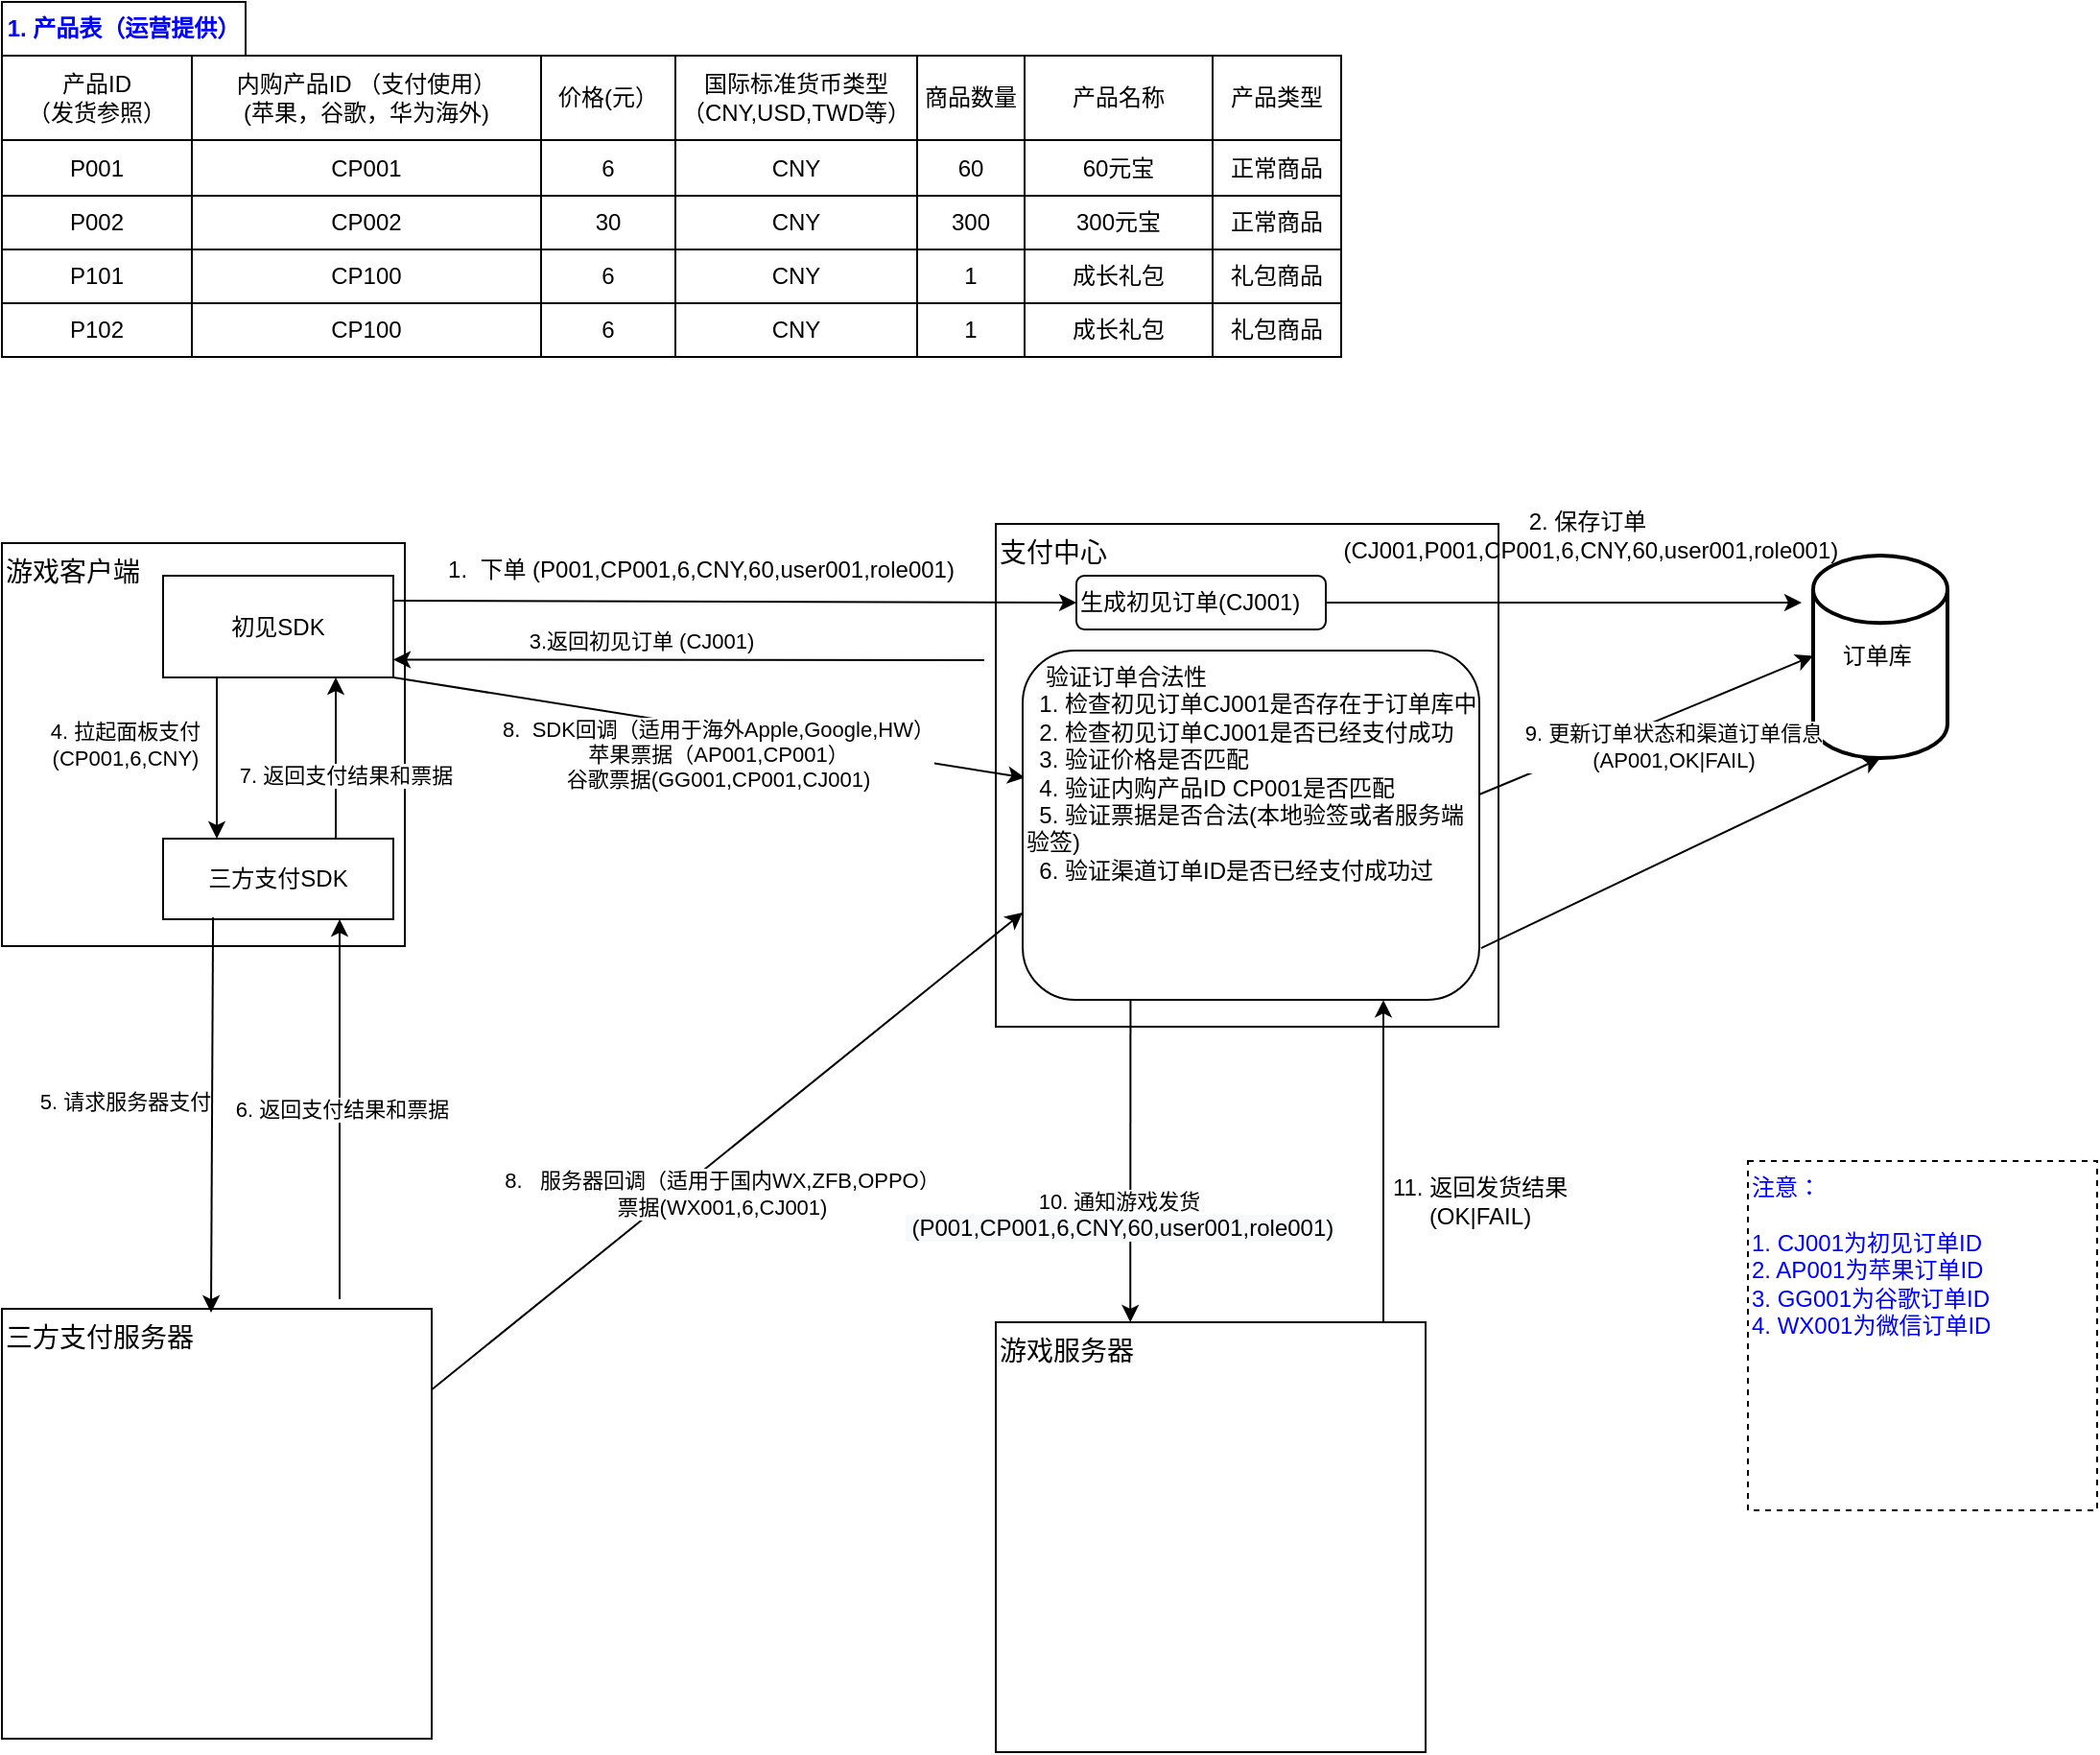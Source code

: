 <mxfile version="13.2.4" type="github">
  <diagram id="gCQPRdWzaqj0PH66_X0w" name="Page-1">
    <mxGraphModel dx="1422" dy="712" grid="1" gridSize="14" guides="1" tooltips="1" connect="1" arrows="1" fold="1" page="1" pageScale="1" pageWidth="827" pageHeight="1169" math="0" shadow="0">
      <root>
        <mxCell id="0" />
        <mxCell id="1" parent="0" />
        <mxCell id="WOGHGQuo0FZu75Chtuqg-1" value="&lt;b&gt;&lt;font color=&quot;#0000ff&quot;&gt;1. 产品表（运营提供）&lt;/font&gt;&lt;/b&gt;" style="rounded=0;whiteSpace=wrap;html=1;" vertex="1" parent="1">
          <mxGeometry x="28" y="12" width="127" height="28" as="geometry" />
        </mxCell>
        <mxCell id="WOGHGQuo0FZu75Chtuqg-2" value="&lt;font style=&quot;font-size: 14px&quot;&gt;游戏客户端&lt;/font&gt;" style="whiteSpace=wrap;html=1;aspect=fixed;align=left;labelPosition=center;verticalLabelPosition=middle;verticalAlign=top;" vertex="1" parent="1">
          <mxGeometry x="28" y="294" width="210" height="210" as="geometry" />
        </mxCell>
        <mxCell id="WOGHGQuo0FZu75Chtuqg-3" value="初见SDK" style="rounded=0;whiteSpace=wrap;html=1;align=center;" vertex="1" parent="1">
          <mxGeometry x="112" y="311" width="120" height="53" as="geometry" />
        </mxCell>
        <mxCell id="WOGHGQuo0FZu75Chtuqg-4" value="三方支付SDK" style="rounded=0;whiteSpace=wrap;html=1;align=center;" vertex="1" parent="1">
          <mxGeometry x="112" y="448" width="120" height="42" as="geometry" />
        </mxCell>
        <mxCell id="WOGHGQuo0FZu75Chtuqg-6" value="&lt;font style=&quot;font-size: 14px&quot;&gt;支付中心&lt;/font&gt;" style="whiteSpace=wrap;html=1;aspect=fixed;align=left;verticalAlign=top;" vertex="1" parent="1">
          <mxGeometry x="546" y="284" width="262" height="262" as="geometry" />
        </mxCell>
        <mxCell id="cGqOs7ZhyZZcwNVCAng--152" value="" style="shape=table;html=1;whiteSpace=wrap;startSize=0;container=1;collapsible=0;childLayout=tableLayout;" parent="1" vertex="1">
          <mxGeometry x="28" y="40" width="698" height="157" as="geometry" />
        </mxCell>
        <mxCell id="cGqOs7ZhyZZcwNVCAng--153" value="" style="shape=partialRectangle;html=1;whiteSpace=wrap;collapsible=0;dropTarget=0;pointerEvents=0;fillColor=none;top=0;left=0;bottom=0;right=0;points=[[0,0.5],[1,0.5]];portConstraint=eastwest;" parent="cGqOs7ZhyZZcwNVCAng--152" vertex="1">
          <mxGeometry width="698" height="44" as="geometry" />
        </mxCell>
        <mxCell id="cGqOs7ZhyZZcwNVCAng--154" value="产品ID&lt;br&gt;（发货参照）" style="shape=partialRectangle;html=1;whiteSpace=wrap;connectable=0;overflow=hidden;fillColor=none;top=0;left=0;bottom=0;right=0;" parent="cGqOs7ZhyZZcwNVCAng--153" vertex="1">
          <mxGeometry width="99" height="44" as="geometry" />
        </mxCell>
        <mxCell id="cGqOs7ZhyZZcwNVCAng--155" value="内购产品ID （支付使用）&lt;br&gt;(苹果，谷歌，华为海外)" style="shape=partialRectangle;html=1;whiteSpace=wrap;connectable=0;overflow=hidden;fillColor=none;top=0;left=0;bottom=0;right=0;" parent="cGqOs7ZhyZZcwNVCAng--153" vertex="1">
          <mxGeometry x="99" width="182" height="44" as="geometry" />
        </mxCell>
        <mxCell id="cGqOs7ZhyZZcwNVCAng--156" value="价格(元）" style="shape=partialRectangle;html=1;whiteSpace=wrap;connectable=0;overflow=hidden;fillColor=none;top=0;left=0;bottom=0;right=0;" parent="cGqOs7ZhyZZcwNVCAng--153" vertex="1">
          <mxGeometry x="281" width="70" height="44" as="geometry" />
        </mxCell>
        <mxCell id="cGqOs7ZhyZZcwNVCAng--157" value="国际标准货币类型&lt;br&gt;（CNY,USD,TWD等）" style="shape=partialRectangle;html=1;whiteSpace=wrap;connectable=0;overflow=hidden;fillColor=none;top=0;left=0;bottom=0;right=0;" parent="cGqOs7ZhyZZcwNVCAng--153" vertex="1">
          <mxGeometry x="351" width="126" height="44" as="geometry" />
        </mxCell>
        <mxCell id="cGqOs7ZhyZZcwNVCAng--158" value="商品数量" style="shape=partialRectangle;html=1;whiteSpace=wrap;connectable=0;overflow=hidden;fillColor=none;top=0;left=0;bottom=0;right=0;" parent="cGqOs7ZhyZZcwNVCAng--153" vertex="1">
          <mxGeometry x="477" width="56" height="44" as="geometry" />
        </mxCell>
        <mxCell id="cGqOs7ZhyZZcwNVCAng--159" value="产品名称" style="shape=partialRectangle;html=1;whiteSpace=wrap;connectable=0;overflow=hidden;fillColor=none;top=0;left=0;bottom=0;right=0;" parent="cGqOs7ZhyZZcwNVCAng--153" vertex="1">
          <mxGeometry x="533" width="98" height="44" as="geometry" />
        </mxCell>
        <mxCell id="cGqOs7ZhyZZcwNVCAng--211" value="产品类型" style="shape=partialRectangle;html=1;whiteSpace=wrap;connectable=0;overflow=hidden;fillColor=none;top=0;left=0;bottom=0;right=0;" parent="cGqOs7ZhyZZcwNVCAng--153" vertex="1">
          <mxGeometry x="631" width="67" height="44" as="geometry" />
        </mxCell>
        <mxCell id="cGqOs7ZhyZZcwNVCAng--160" value="" style="shape=partialRectangle;html=1;whiteSpace=wrap;collapsible=0;dropTarget=0;pointerEvents=0;fillColor=none;top=0;left=0;bottom=0;right=0;points=[[0,0.5],[1,0.5]];portConstraint=eastwest;" parent="cGqOs7ZhyZZcwNVCAng--152" vertex="1">
          <mxGeometry y="44" width="698" height="29" as="geometry" />
        </mxCell>
        <mxCell id="cGqOs7ZhyZZcwNVCAng--161" value="P001" style="shape=partialRectangle;html=1;whiteSpace=wrap;connectable=0;overflow=hidden;fillColor=none;top=0;left=0;bottom=0;right=0;" parent="cGqOs7ZhyZZcwNVCAng--160" vertex="1">
          <mxGeometry width="99" height="29" as="geometry" />
        </mxCell>
        <mxCell id="cGqOs7ZhyZZcwNVCAng--162" value="CP001" style="shape=partialRectangle;html=1;whiteSpace=wrap;connectable=0;overflow=hidden;fillColor=none;top=0;left=0;bottom=0;right=0;" parent="cGqOs7ZhyZZcwNVCAng--160" vertex="1">
          <mxGeometry x="99" width="182" height="29" as="geometry" />
        </mxCell>
        <mxCell id="cGqOs7ZhyZZcwNVCAng--163" value="6" style="shape=partialRectangle;html=1;whiteSpace=wrap;connectable=0;overflow=hidden;fillColor=none;top=0;left=0;bottom=0;right=0;" parent="cGqOs7ZhyZZcwNVCAng--160" vertex="1">
          <mxGeometry x="281" width="70" height="29" as="geometry" />
        </mxCell>
        <mxCell id="cGqOs7ZhyZZcwNVCAng--164" value="CNY" style="shape=partialRectangle;html=1;whiteSpace=wrap;connectable=0;overflow=hidden;fillColor=none;top=0;left=0;bottom=0;right=0;" parent="cGqOs7ZhyZZcwNVCAng--160" vertex="1">
          <mxGeometry x="351" width="126" height="29" as="geometry" />
        </mxCell>
        <mxCell id="cGqOs7ZhyZZcwNVCAng--165" value="60" style="shape=partialRectangle;html=1;whiteSpace=wrap;connectable=0;overflow=hidden;fillColor=none;top=0;left=0;bottom=0;right=0;" parent="cGqOs7ZhyZZcwNVCAng--160" vertex="1">
          <mxGeometry x="477" width="56" height="29" as="geometry" />
        </mxCell>
        <mxCell id="cGqOs7ZhyZZcwNVCAng--166" value="60元宝" style="shape=partialRectangle;html=1;whiteSpace=wrap;connectable=0;overflow=hidden;fillColor=none;top=0;left=0;bottom=0;right=0;" parent="cGqOs7ZhyZZcwNVCAng--160" vertex="1">
          <mxGeometry x="533" width="98" height="29" as="geometry" />
        </mxCell>
        <mxCell id="cGqOs7ZhyZZcwNVCAng--212" value="正常商品" style="shape=partialRectangle;html=1;whiteSpace=wrap;connectable=0;overflow=hidden;fillColor=none;top=0;left=0;bottom=0;right=0;" parent="cGqOs7ZhyZZcwNVCAng--160" vertex="1">
          <mxGeometry x="631" width="67" height="29" as="geometry" />
        </mxCell>
        <mxCell id="cGqOs7ZhyZZcwNVCAng--167" value="" style="shape=partialRectangle;html=1;whiteSpace=wrap;collapsible=0;dropTarget=0;pointerEvents=0;fillColor=none;top=0;left=0;bottom=0;right=0;points=[[0,0.5],[1,0.5]];portConstraint=eastwest;" parent="cGqOs7ZhyZZcwNVCAng--152" vertex="1">
          <mxGeometry y="73" width="698" height="28" as="geometry" />
        </mxCell>
        <mxCell id="cGqOs7ZhyZZcwNVCAng--168" value="P002" style="shape=partialRectangle;html=1;whiteSpace=wrap;connectable=0;overflow=hidden;fillColor=none;top=0;left=0;bottom=0;right=0;" parent="cGqOs7ZhyZZcwNVCAng--167" vertex="1">
          <mxGeometry width="99" height="28" as="geometry" />
        </mxCell>
        <mxCell id="cGqOs7ZhyZZcwNVCAng--169" value="CP002" style="shape=partialRectangle;html=1;whiteSpace=wrap;connectable=0;overflow=hidden;fillColor=none;top=0;left=0;bottom=0;right=0;" parent="cGqOs7ZhyZZcwNVCAng--167" vertex="1">
          <mxGeometry x="99" width="182" height="28" as="geometry" />
        </mxCell>
        <mxCell id="cGqOs7ZhyZZcwNVCAng--170" value="30" style="shape=partialRectangle;html=1;whiteSpace=wrap;connectable=0;overflow=hidden;fillColor=none;top=0;left=0;bottom=0;right=0;" parent="cGqOs7ZhyZZcwNVCAng--167" vertex="1">
          <mxGeometry x="281" width="70" height="28" as="geometry" />
        </mxCell>
        <mxCell id="cGqOs7ZhyZZcwNVCAng--171" value="CNY" style="shape=partialRectangle;html=1;whiteSpace=wrap;connectable=0;overflow=hidden;fillColor=none;top=0;left=0;bottom=0;right=0;" parent="cGqOs7ZhyZZcwNVCAng--167" vertex="1">
          <mxGeometry x="351" width="126" height="28" as="geometry" />
        </mxCell>
        <mxCell id="cGqOs7ZhyZZcwNVCAng--172" value="300" style="shape=partialRectangle;html=1;whiteSpace=wrap;connectable=0;overflow=hidden;fillColor=none;top=0;left=0;bottom=0;right=0;" parent="cGqOs7ZhyZZcwNVCAng--167" vertex="1">
          <mxGeometry x="477" width="56" height="28" as="geometry" />
        </mxCell>
        <mxCell id="cGqOs7ZhyZZcwNVCAng--173" value="300元宝" style="shape=partialRectangle;html=1;whiteSpace=wrap;connectable=0;overflow=hidden;fillColor=none;top=0;left=0;bottom=0;right=0;" parent="cGqOs7ZhyZZcwNVCAng--167" vertex="1">
          <mxGeometry x="533" width="98" height="28" as="geometry" />
        </mxCell>
        <mxCell id="cGqOs7ZhyZZcwNVCAng--213" value="正常商品" style="shape=partialRectangle;html=1;whiteSpace=wrap;connectable=0;overflow=hidden;fillColor=none;top=0;left=0;bottom=0;right=0;" parent="cGqOs7ZhyZZcwNVCAng--167" vertex="1">
          <mxGeometry x="631" width="67" height="28" as="geometry" />
        </mxCell>
        <mxCell id="cGqOs7ZhyZZcwNVCAng--174" value="" style="shape=partialRectangle;html=1;whiteSpace=wrap;collapsible=0;dropTarget=0;pointerEvents=0;fillColor=none;top=0;left=0;bottom=0;right=0;points=[[0,0.5],[1,0.5]];portConstraint=eastwest;" parent="cGqOs7ZhyZZcwNVCAng--152" vertex="1">
          <mxGeometry y="101" width="698" height="28" as="geometry" />
        </mxCell>
        <mxCell id="cGqOs7ZhyZZcwNVCAng--175" value="P101" style="shape=partialRectangle;html=1;whiteSpace=wrap;connectable=0;overflow=hidden;fillColor=none;top=0;left=0;bottom=0;right=0;" parent="cGqOs7ZhyZZcwNVCAng--174" vertex="1">
          <mxGeometry width="99" height="28" as="geometry" />
        </mxCell>
        <mxCell id="cGqOs7ZhyZZcwNVCAng--176" value="CP100" style="shape=partialRectangle;html=1;whiteSpace=wrap;connectable=0;overflow=hidden;fillColor=none;top=0;left=0;bottom=0;right=0;" parent="cGqOs7ZhyZZcwNVCAng--174" vertex="1">
          <mxGeometry x="99" width="182" height="28" as="geometry" />
        </mxCell>
        <mxCell id="cGqOs7ZhyZZcwNVCAng--177" value="6" style="shape=partialRectangle;html=1;whiteSpace=wrap;connectable=0;overflow=hidden;fillColor=none;top=0;left=0;bottom=0;right=0;" parent="cGqOs7ZhyZZcwNVCAng--174" vertex="1">
          <mxGeometry x="281" width="70" height="28" as="geometry" />
        </mxCell>
        <mxCell id="cGqOs7ZhyZZcwNVCAng--178" value="CNY" style="shape=partialRectangle;html=1;whiteSpace=wrap;connectable=0;overflow=hidden;fillColor=none;top=0;left=0;bottom=0;right=0;" parent="cGqOs7ZhyZZcwNVCAng--174" vertex="1">
          <mxGeometry x="351" width="126" height="28" as="geometry" />
        </mxCell>
        <mxCell id="cGqOs7ZhyZZcwNVCAng--179" value="1" style="shape=partialRectangle;html=1;whiteSpace=wrap;connectable=0;overflow=hidden;fillColor=none;top=0;left=0;bottom=0;right=0;" parent="cGqOs7ZhyZZcwNVCAng--174" vertex="1">
          <mxGeometry x="477" width="56" height="28" as="geometry" />
        </mxCell>
        <mxCell id="cGqOs7ZhyZZcwNVCAng--180" value="成长礼包" style="shape=partialRectangle;html=1;whiteSpace=wrap;connectable=0;overflow=hidden;fillColor=none;top=0;left=0;bottom=0;right=0;" parent="cGqOs7ZhyZZcwNVCAng--174" vertex="1">
          <mxGeometry x="533" width="98" height="28" as="geometry" />
        </mxCell>
        <mxCell id="cGqOs7ZhyZZcwNVCAng--214" value="礼包商品" style="shape=partialRectangle;html=1;whiteSpace=wrap;connectable=0;overflow=hidden;fillColor=none;top=0;left=0;bottom=0;right=0;" parent="cGqOs7ZhyZZcwNVCAng--174" vertex="1">
          <mxGeometry x="631" width="67" height="28" as="geometry" />
        </mxCell>
        <mxCell id="cGqOs7ZhyZZcwNVCAng--215" style="shape=partialRectangle;html=1;whiteSpace=wrap;collapsible=0;dropTarget=0;pointerEvents=0;fillColor=none;top=0;left=0;bottom=0;right=0;points=[[0,0.5],[1,0.5]];portConstraint=eastwest;" parent="cGqOs7ZhyZZcwNVCAng--152" vertex="1">
          <mxGeometry y="129" width="698" height="28" as="geometry" />
        </mxCell>
        <mxCell id="cGqOs7ZhyZZcwNVCAng--216" value="P102" style="shape=partialRectangle;html=1;whiteSpace=wrap;connectable=0;overflow=hidden;fillColor=none;top=0;left=0;bottom=0;right=0;" parent="cGqOs7ZhyZZcwNVCAng--215" vertex="1">
          <mxGeometry width="99" height="28" as="geometry" />
        </mxCell>
        <mxCell id="cGqOs7ZhyZZcwNVCAng--217" value="CP100" style="shape=partialRectangle;html=1;whiteSpace=wrap;connectable=0;overflow=hidden;fillColor=none;top=0;left=0;bottom=0;right=0;" parent="cGqOs7ZhyZZcwNVCAng--215" vertex="1">
          <mxGeometry x="99" width="182" height="28" as="geometry" />
        </mxCell>
        <mxCell id="cGqOs7ZhyZZcwNVCAng--218" value="6" style="shape=partialRectangle;html=1;whiteSpace=wrap;connectable=0;overflow=hidden;fillColor=none;top=0;left=0;bottom=0;right=0;" parent="cGqOs7ZhyZZcwNVCAng--215" vertex="1">
          <mxGeometry x="281" width="70" height="28" as="geometry" />
        </mxCell>
        <mxCell id="cGqOs7ZhyZZcwNVCAng--219" value="CNY" style="shape=partialRectangle;html=1;whiteSpace=wrap;connectable=0;overflow=hidden;fillColor=none;top=0;left=0;bottom=0;right=0;" parent="cGqOs7ZhyZZcwNVCAng--215" vertex="1">
          <mxGeometry x="351" width="126" height="28" as="geometry" />
        </mxCell>
        <mxCell id="cGqOs7ZhyZZcwNVCAng--220" value="1" style="shape=partialRectangle;html=1;whiteSpace=wrap;connectable=0;overflow=hidden;fillColor=none;top=0;left=0;bottom=0;right=0;" parent="cGqOs7ZhyZZcwNVCAng--215" vertex="1">
          <mxGeometry x="477" width="56" height="28" as="geometry" />
        </mxCell>
        <mxCell id="cGqOs7ZhyZZcwNVCAng--221" value="成长礼包" style="shape=partialRectangle;html=1;whiteSpace=wrap;connectable=0;overflow=hidden;fillColor=none;top=0;left=0;bottom=0;right=0;" parent="cGqOs7ZhyZZcwNVCAng--215" vertex="1">
          <mxGeometry x="533" width="98" height="28" as="geometry" />
        </mxCell>
        <mxCell id="cGqOs7ZhyZZcwNVCAng--222" value="礼包商品" style="shape=partialRectangle;html=1;whiteSpace=wrap;connectable=0;overflow=hidden;fillColor=none;top=0;left=0;bottom=0;right=0;" parent="cGqOs7ZhyZZcwNVCAng--215" vertex="1">
          <mxGeometry x="631" width="67" height="28" as="geometry" />
        </mxCell>
        <mxCell id="WOGHGQuo0FZu75Chtuqg-8" value="&lt;font style=&quot;font-size: 14px&quot;&gt;三方支付服务器&lt;/font&gt;" style="whiteSpace=wrap;html=1;aspect=fixed;align=left;verticalAlign=top;" vertex="1" parent="1">
          <mxGeometry x="28" y="693" width="224" height="224" as="geometry" />
        </mxCell>
        <mxCell id="WOGHGQuo0FZu75Chtuqg-9" value="&lt;font style=&quot;font-size: 14px&quot;&gt;游戏服务器&lt;/font&gt;" style="whiteSpace=wrap;html=1;aspect=fixed;align=left;verticalAlign=top;" vertex="1" parent="1">
          <mxGeometry x="546" y="700" width="224" height="224" as="geometry" />
        </mxCell>
        <mxCell id="WOGHGQuo0FZu75Chtuqg-11" value="&amp;nbsp; &amp;nbsp; 订单库" style="strokeWidth=2;html=1;shape=mxgraph.flowchart.database;whiteSpace=wrap;align=left;verticalAlign=middle;" vertex="1" parent="1">
          <mxGeometry x="972" y="300.5" width="70" height="105.5" as="geometry" />
        </mxCell>
        <mxCell id="WOGHGQuo0FZu75Chtuqg-12" value="" style="endArrow=classic;html=1;entryX=0;entryY=0.5;entryDx=0;entryDy=0;" edge="1" parent="1" target="WOGHGQuo0FZu75Chtuqg-31">
          <mxGeometry width="50" height="50" relative="1" as="geometry">
            <mxPoint x="232" y="324" as="sourcePoint" />
            <mxPoint x="588" y="320" as="targetPoint" />
            <Array as="points" />
          </mxGeometry>
        </mxCell>
        <mxCell id="WOGHGQuo0FZu75Chtuqg-13" value="1.&amp;nbsp; 下单 (P001,CP001,6,CNY,60,user001,role001)" style="text;html=1;align=center;verticalAlign=middle;resizable=0;points=[];autosize=1;" vertex="1" parent="1">
          <mxGeometry x="252" y="294" width="280" height="28" as="geometry" />
        </mxCell>
        <mxCell id="WOGHGQuo0FZu75Chtuqg-14" value="" style="endArrow=classic;html=1;exitX=1;exitY=0.5;exitDx=0;exitDy=0;" edge="1" parent="1" source="WOGHGQuo0FZu75Chtuqg-31">
          <mxGeometry width="50" height="50" relative="1" as="geometry">
            <mxPoint x="772" y="337" as="sourcePoint" />
            <mxPoint x="966" y="325" as="targetPoint" />
          </mxGeometry>
        </mxCell>
        <mxCell id="WOGHGQuo0FZu75Chtuqg-15" value="&lt;div&gt;&lt;span&gt;2. 保存订单&lt;/span&gt;&lt;/div&gt;&amp;nbsp;(CJ001,P001,CP001,6,CNY,60,user001,role001)" style="text;html=1;align=center;verticalAlign=middle;resizable=0;points=[];autosize=1;" vertex="1" parent="1">
          <mxGeometry x="714" y="269" width="280" height="42" as="geometry" />
        </mxCell>
        <mxCell id="WOGHGQuo0FZu75Chtuqg-19" value="" style="endArrow=classic;html=1;entryX=1;entryY=0.75;entryDx=0;entryDy=0;" edge="1" parent="1">
          <mxGeometry width="50" height="50" relative="1" as="geometry">
            <mxPoint x="540" y="355" as="sourcePoint" />
            <mxPoint x="232" y="354.75" as="targetPoint" />
          </mxGeometry>
        </mxCell>
        <mxCell id="WOGHGQuo0FZu75Chtuqg-20" value="3.返回初见订单 (CJ001)" style="edgeLabel;html=1;align=center;verticalAlign=middle;resizable=0;points=[];" vertex="1" connectable="0" parent="WOGHGQuo0FZu75Chtuqg-19">
          <mxGeometry x="0.166" y="-1" relative="1" as="geometry">
            <mxPoint y="-8.94" as="offset" />
          </mxGeometry>
        </mxCell>
        <mxCell id="WOGHGQuo0FZu75Chtuqg-21" value="" style="endArrow=classic;html=1;exitX=0.5;exitY=1;exitDx=0;exitDy=0;" edge="1" parent="1">
          <mxGeometry width="50" height="50" relative="1" as="geometry">
            <mxPoint x="140" y="364" as="sourcePoint" />
            <mxPoint x="140" y="448" as="targetPoint" />
          </mxGeometry>
        </mxCell>
        <mxCell id="WOGHGQuo0FZu75Chtuqg-22" value="4. 拉起面板支付&lt;br&gt;(CP001,6,CNY)" style="edgeLabel;html=1;align=center;verticalAlign=middle;resizable=0;points=[];" vertex="1" connectable="0" parent="WOGHGQuo0FZu75Chtuqg-21">
          <mxGeometry x="-0.238" y="3" relative="1" as="geometry">
            <mxPoint x="-51.5" y="3" as="offset" />
          </mxGeometry>
        </mxCell>
        <mxCell id="WOGHGQuo0FZu75Chtuqg-23" value="" style="endArrow=classic;html=1;exitX=0.75;exitY=0;exitDx=0;exitDy=0;entryX=0.75;entryY=1;entryDx=0;entryDy=0;" edge="1" parent="1" source="WOGHGQuo0FZu75Chtuqg-4" target="WOGHGQuo0FZu75Chtuqg-3">
          <mxGeometry width="50" height="50" relative="1" as="geometry">
            <mxPoint x="392" y="386" as="sourcePoint" />
            <mxPoint x="280" y="378" as="targetPoint" />
          </mxGeometry>
        </mxCell>
        <mxCell id="WOGHGQuo0FZu75Chtuqg-24" value="7. 返回支付结果和票据" style="edgeLabel;html=1;align=center;verticalAlign=middle;resizable=0;points=[];" vertex="1" connectable="0" parent="WOGHGQuo0FZu75Chtuqg-23">
          <mxGeometry x="0.262" relative="1" as="geometry">
            <mxPoint x="5" y="20" as="offset" />
          </mxGeometry>
        </mxCell>
        <mxCell id="WOGHGQuo0FZu75Chtuqg-25" value="" style="endArrow=classic;html=1;exitX=0.167;exitY=0.976;exitDx=0;exitDy=0;exitPerimeter=0;" edge="1" parent="1">
          <mxGeometry width="50" height="50" relative="1" as="geometry">
            <mxPoint x="138.04" y="488.992" as="sourcePoint" />
            <mxPoint x="137" y="695" as="targetPoint" />
          </mxGeometry>
        </mxCell>
        <mxCell id="WOGHGQuo0FZu75Chtuqg-27" value="5. 请求服务器支付" style="edgeLabel;html=1;align=center;verticalAlign=middle;resizable=0;points=[];" vertex="1" connectable="0" parent="WOGHGQuo0FZu75Chtuqg-25">
          <mxGeometry x="-0.184" y="-3" relative="1" as="geometry">
            <mxPoint x="-43.12" y="12.02" as="offset" />
          </mxGeometry>
        </mxCell>
        <mxCell id="WOGHGQuo0FZu75Chtuqg-26" value="" style="endArrow=classic;html=1;entryX=0.75;entryY=1;entryDx=0;entryDy=0;" edge="1" parent="1">
          <mxGeometry width="50" height="50" relative="1" as="geometry">
            <mxPoint x="204" y="688" as="sourcePoint" />
            <mxPoint x="204" y="490" as="targetPoint" />
          </mxGeometry>
        </mxCell>
        <mxCell id="WOGHGQuo0FZu75Chtuqg-28" value="6. 返回支付结果和票据" style="edgeLabel;html=1;align=center;verticalAlign=middle;resizable=0;points=[];" vertex="1" connectable="0" parent="1">
          <mxGeometry x="210" y="518" as="geometry">
            <mxPoint x="-5" y="71" as="offset" />
          </mxGeometry>
        </mxCell>
        <mxCell id="WOGHGQuo0FZu75Chtuqg-29" value="" style="endArrow=classic;html=1;exitX=1;exitY=1;exitDx=0;exitDy=0;entryX=0.005;entryY=0.364;entryDx=0;entryDy=0;entryPerimeter=0;" edge="1" parent="1" source="WOGHGQuo0FZu75Chtuqg-3" target="WOGHGQuo0FZu75Chtuqg-40">
          <mxGeometry width="50" height="50" relative="1" as="geometry">
            <mxPoint x="392" y="596" as="sourcePoint" />
            <mxPoint x="442" y="546" as="targetPoint" />
          </mxGeometry>
        </mxCell>
        <mxCell id="WOGHGQuo0FZu75Chtuqg-30" value="8.&amp;nbsp; SDK回调（适用于海外Apple,Google,HW）&lt;br&gt;苹果票据（AP001,CP001）&lt;br&gt;谷歌票据(GG001,CP001,CJ001)" style="edgeLabel;html=1;align=center;verticalAlign=middle;resizable=0;points=[];" vertex="1" connectable="0" parent="WOGHGQuo0FZu75Chtuqg-29">
          <mxGeometry x="-0.121" y="3" relative="1" as="geometry">
            <mxPoint x="23.16" y="19.46" as="offset" />
          </mxGeometry>
        </mxCell>
        <mxCell id="WOGHGQuo0FZu75Chtuqg-31" value="生成初见订单(CJ001)" style="rounded=1;whiteSpace=wrap;html=1;align=left;" vertex="1" parent="1">
          <mxGeometry x="588" y="311" width="130" height="28" as="geometry" />
        </mxCell>
        <mxCell id="WOGHGQuo0FZu75Chtuqg-36" value="" style="endArrow=classic;html=1;exitX=1;exitY=0.188;exitDx=0;exitDy=0;exitPerimeter=0;entryX=0;entryY=0.75;entryDx=0;entryDy=0;" edge="1" parent="1" source="WOGHGQuo0FZu75Chtuqg-8" target="WOGHGQuo0FZu75Chtuqg-40">
          <mxGeometry width="50" height="50" relative="1" as="geometry">
            <mxPoint x="392" y="484" as="sourcePoint" />
            <mxPoint x="442" y="434" as="targetPoint" />
          </mxGeometry>
        </mxCell>
        <mxCell id="WOGHGQuo0FZu75Chtuqg-37" value="8.&amp;nbsp; &amp;nbsp;服务器回调（适用于国内WX,ZFB,OPPO）&lt;br&gt;票据(WX001,6,CJ001)" style="edgeLabel;html=1;align=center;verticalAlign=middle;resizable=0;points=[];" vertex="1" connectable="0" parent="1">
          <mxGeometry x="391.999" y="531.997" as="geometry">
            <mxPoint x="11" y="101" as="offset" />
          </mxGeometry>
        </mxCell>
        <mxCell id="WOGHGQuo0FZu75Chtuqg-40" value="&amp;nbsp; &amp;nbsp;验证订单合法性&lt;br&gt;&amp;nbsp; 1. 检查初见订单CJ001是否存在于订单库中&lt;br&gt;&amp;nbsp; 2. 检查初见订单CJ001是否已经支付成功&lt;br&gt;&amp;nbsp; 3. 验证价格是否匹配&lt;br&gt;&amp;nbsp; 4. 验证内购产品ID CP001是否匹配&lt;br&gt;&amp;nbsp; 5. 验证票据是否合法(本地验签或者服务端验签)&lt;br&gt;&amp;nbsp; 6. 验证渠道订单ID是否已经支付成功过" style="rounded=1;whiteSpace=wrap;html=1;align=left;verticalAlign=top;" vertex="1" parent="1">
          <mxGeometry x="560" y="350" width="238" height="182" as="geometry" />
        </mxCell>
        <mxCell id="WOGHGQuo0FZu75Chtuqg-41" value="" style="endArrow=classic;html=1;" edge="1" parent="1">
          <mxGeometry width="50" height="50" relative="1" as="geometry">
            <mxPoint x="798" y="425" as="sourcePoint" />
            <mxPoint x="972" y="352.778" as="targetPoint" />
          </mxGeometry>
        </mxCell>
        <mxCell id="WOGHGQuo0FZu75Chtuqg-42" value="9. 更新订单状态和渠道订单信息&lt;br&gt;(AP001,OK|FAIL)" style="edgeLabel;html=1;align=center;verticalAlign=middle;resizable=0;points=[];" vertex="1" connectable="0" parent="WOGHGQuo0FZu75Chtuqg-41">
          <mxGeometry x="0.158" y="1" relative="1" as="geometry">
            <mxPoint y="17.71" as="offset" />
          </mxGeometry>
        </mxCell>
        <mxCell id="WOGHGQuo0FZu75Chtuqg-43" value="&lt;font color=&quot;#0000ff&quot;&gt;注意：&lt;br&gt;&lt;br&gt;1. CJ001为初见订单ID&lt;br&gt;2. AP001为苹果订单ID&lt;br&gt;3. GG001为谷歌订单ID&lt;br&gt;4. WX001为微信订单ID&lt;/font&gt;" style="whiteSpace=wrap;html=1;aspect=fixed;align=left;verticalAlign=top;dashed=1;" vertex="1" parent="1">
          <mxGeometry x="938" y="616" width="182" height="182" as="geometry" />
        </mxCell>
        <mxCell id="WOGHGQuo0FZu75Chtuqg-44" value="" style="endArrow=classic;html=1;entryX=0.313;entryY=0;entryDx=0;entryDy=0;entryPerimeter=0;exitX=0.268;exitY=0.947;exitDx=0;exitDy=0;exitPerimeter=0;" edge="1" parent="1" source="WOGHGQuo0FZu75Chtuqg-6" target="WOGHGQuo0FZu75Chtuqg-9">
          <mxGeometry width="50" height="50" relative="1" as="geometry">
            <mxPoint x="602" y="635.5" as="sourcePoint" />
            <mxPoint x="610" y="585" as="targetPoint" />
          </mxGeometry>
        </mxCell>
        <mxCell id="WOGHGQuo0FZu75Chtuqg-45" value="10. 通知游戏发货&lt;br&gt;&lt;span style=&quot;font-size: 12px ; background-color: rgb(248 , 249 , 250)&quot;&gt;&amp;nbsp;(P001,CP001,6,CNY,60,user001,role001)&lt;/span&gt;" style="edgeLabel;html=1;align=center;verticalAlign=middle;resizable=0;points=[];" vertex="1" connectable="0" parent="WOGHGQuo0FZu75Chtuqg-44">
          <mxGeometry x="0.118" y="1" relative="1" as="geometry">
            <mxPoint x="-7.16" y="17.89" as="offset" />
          </mxGeometry>
        </mxCell>
        <mxCell id="WOGHGQuo0FZu75Chtuqg-46" value="" style="endArrow=classic;html=1;entryX=0.771;entryY=0.947;entryDx=0;entryDy=0;entryPerimeter=0;" edge="1" parent="1" target="WOGHGQuo0FZu75Chtuqg-6">
          <mxGeometry width="50" height="50" relative="1" as="geometry">
            <mxPoint x="748" y="700" as="sourcePoint" />
            <mxPoint x="798" y="650" as="targetPoint" />
          </mxGeometry>
        </mxCell>
        <mxCell id="WOGHGQuo0FZu75Chtuqg-47" value="11. 返回发货结果&lt;br&gt;(OK|FAIL)" style="text;html=1;align=center;verticalAlign=middle;resizable=0;points=[];autosize=1;" vertex="1" parent="1">
          <mxGeometry x="742" y="616" width="112" height="42" as="geometry" />
        </mxCell>
        <mxCell id="WOGHGQuo0FZu75Chtuqg-50" value="" style="endArrow=classic;html=1;exitX=1.004;exitY=0.852;exitDx=0;exitDy=0;exitPerimeter=0;entryX=0.5;entryY=1;entryDx=0;entryDy=0;entryPerimeter=0;" edge="1" parent="1" source="WOGHGQuo0FZu75Chtuqg-40" target="WOGHGQuo0FZu75Chtuqg-11">
          <mxGeometry width="50" height="50" relative="1" as="geometry">
            <mxPoint x="868" y="518" as="sourcePoint" />
            <mxPoint x="918" y="468" as="targetPoint" />
          </mxGeometry>
        </mxCell>
      </root>
    </mxGraphModel>
  </diagram>
</mxfile>
